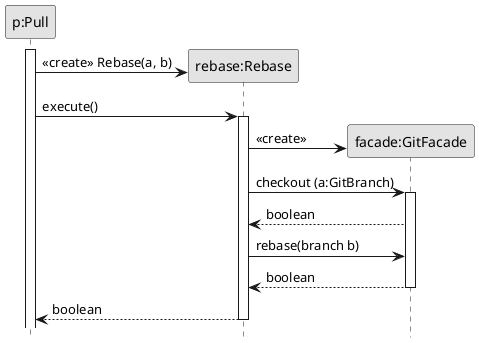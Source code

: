 @startuml
skinparam monochrome true
hide footbox
participant "p:Pull" as pull
participant "rebase:Rebase" as rebase
participant "facade:GitFacade" as git

create rebase
activate pull
pull -> rebase : <<create>> Rebase(a, b)
pull -> rebase : execute()
activate rebase
create git
rebase -> git : <<create>>
rebase -> git : checkout (a:GitBranch)
activate git
git --> rebase : boolean
rebase -> git : rebase(branch b)
git --> rebase : boolean
deactivate git
rebase --> pull : boolean
deactivate rebase


@enduml